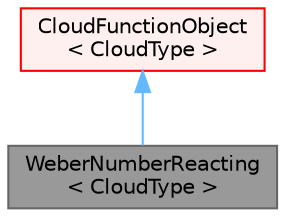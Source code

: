 digraph "WeberNumberReacting&lt; CloudType &gt;"
{
 // LATEX_PDF_SIZE
  bgcolor="transparent";
  edge [fontname=Helvetica,fontsize=10,labelfontname=Helvetica,labelfontsize=10];
  node [fontname=Helvetica,fontsize=10,shape=box,height=0.2,width=0.4];
  Node1 [id="Node000001",label="WeberNumberReacting\l\< CloudType \>",height=0.2,width=0.4,color="gray40", fillcolor="grey60", style="filled", fontcolor="black",tooltip="Creates particle Weber number field on the cloud."];
  Node2 -> Node1 [id="edge1_Node000001_Node000002",dir="back",color="steelblue1",style="solid",tooltip=" "];
  Node2 [id="Node000002",label="CloudFunctionObject\l\< CloudType \>",height=0.2,width=0.4,color="red", fillcolor="#FFF0F0", style="filled",URL="$classFoam_1_1CloudFunctionObject.html",tooltip="Templated cloud function object base class."];
}

